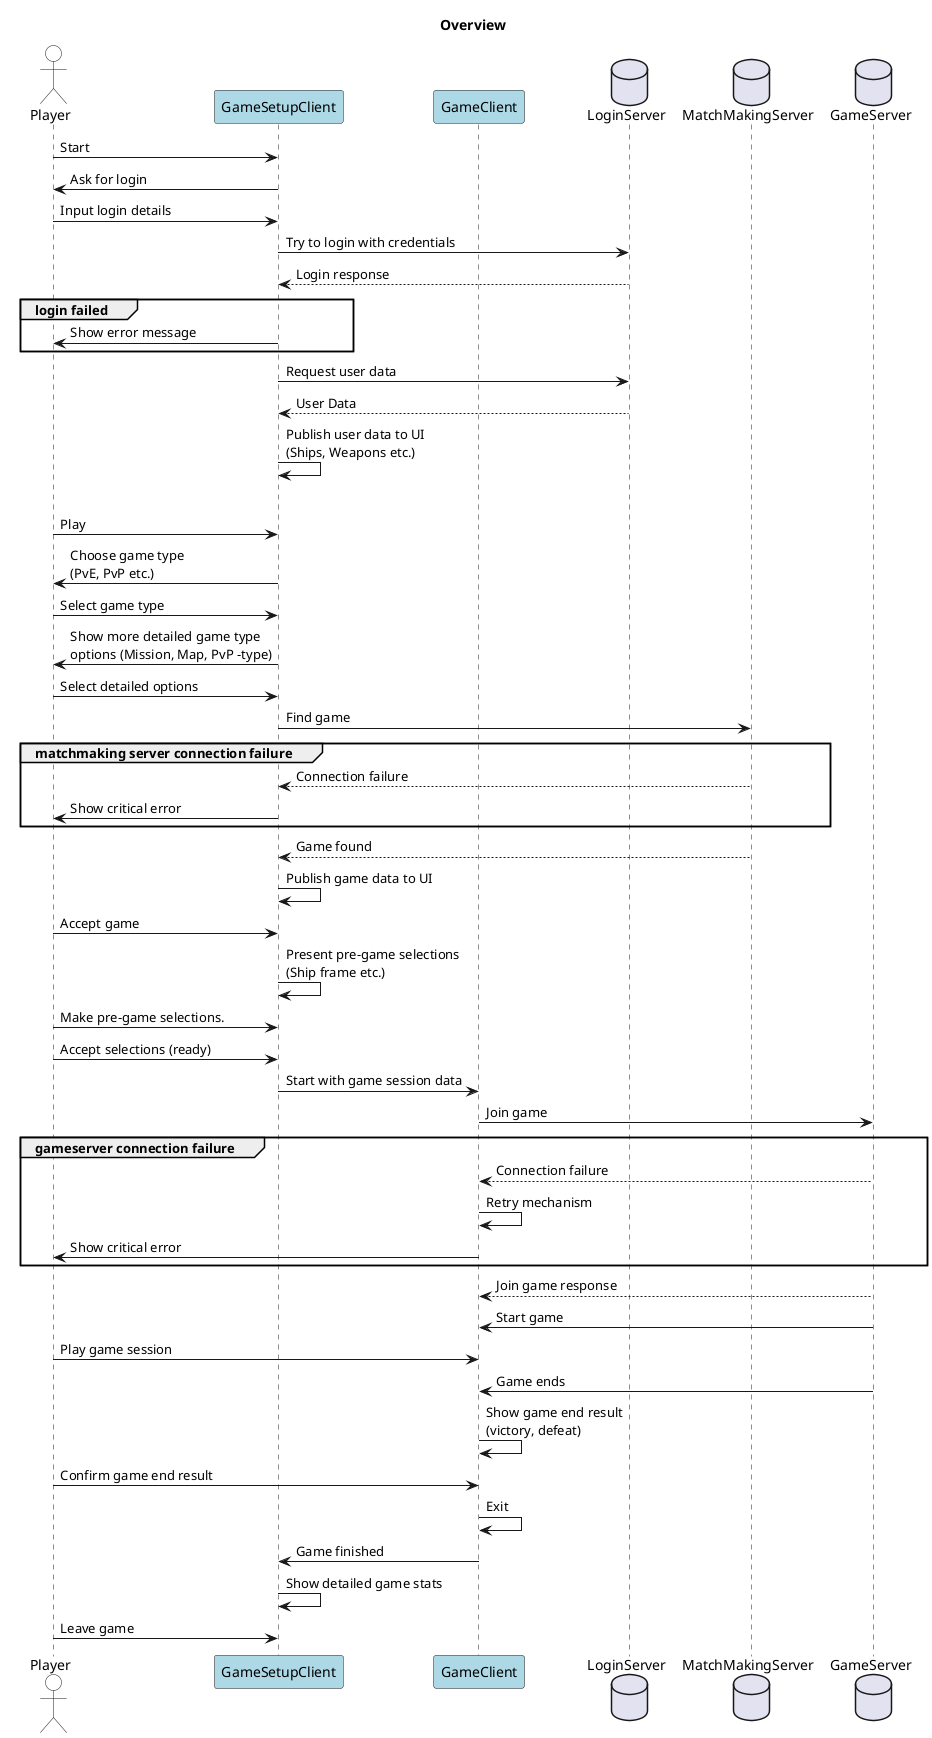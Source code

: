 @startuml
title Overview
actor Player #white
participant GameSetupClient #lightblue
participant GameClient #lightblue
database LoginServer
database MatchMakingServer
database GameServer

Player -> GameSetupClient : Start
GameSetupClient -> Player : Ask for login
Player -> GameSetupClient : Input login details
GameSetupClient -> LoginServer : Try to login with credentials
LoginServer --> GameSetupClient : Login response
group login failed
GameSetupClient -> Player : Show error message
end group
GameSetupClient -> LoginServer : Request user data
LoginServer --> GameSetupClient : User Data
GameSetupClient -> GameSetupClient : Publish user data to UI\n(Ships, Weapons etc.)
group
Player -> GameSetupClient : Play
GameSetupClient -> Player : Choose game type\n(PvE, PvP etc.)
Player -> GameSetupClient : Select game type
GameSetupClient -> Player : Show more detailed game type\noptions (Mission, Map, PvP -type)
Player -> GameSetupClient : Select detailed options
GameSetupClient -> MatchMakingServer : Find game
group matchmaking server connection failure
MatchMakingServer --> GameSetupClient : Connection failure
GameSetupClient -> Player : Show critical error
end group
MatchMakingServer --> GameSetupClient : Game found
GameSetupClient -> GameSetupClient : Publish game data to UI
Player -> GameSetupClient : Accept game
GameSetupClient -> GameSetupClient : Present pre-game selections\n(Ship frame etc.)
Player -> GameSetupClient : Make pre-game selections.
Player -> GameSetupClient : Accept selections (ready)
GameSetupClient -> GameClient : Start with game session data
GameClient -> GameServer : Join game
group gameserver connection failure
GameServer --> GameClient : Connection failure
GameClient -> GameClient : Retry mechanism
GameClient -> Player : Show critical error
end group
GameServer --> GameClient : Join game response
GameServer -> GameClient : Start game
Player -> GameClient : Play game session
GameServer -> GameClient : Game ends
GameClient -> GameClient : Show game end result\n(victory, defeat)
Player -> GameClient : Confirm game end result
GameClient -> GameClient : Exit
GameClient -> GameSetupClient : Game finished
GameSetupClient -> GameSetupClient : Show detailed game stats
Player -> GameSetupClient : Leave game
@enduml
